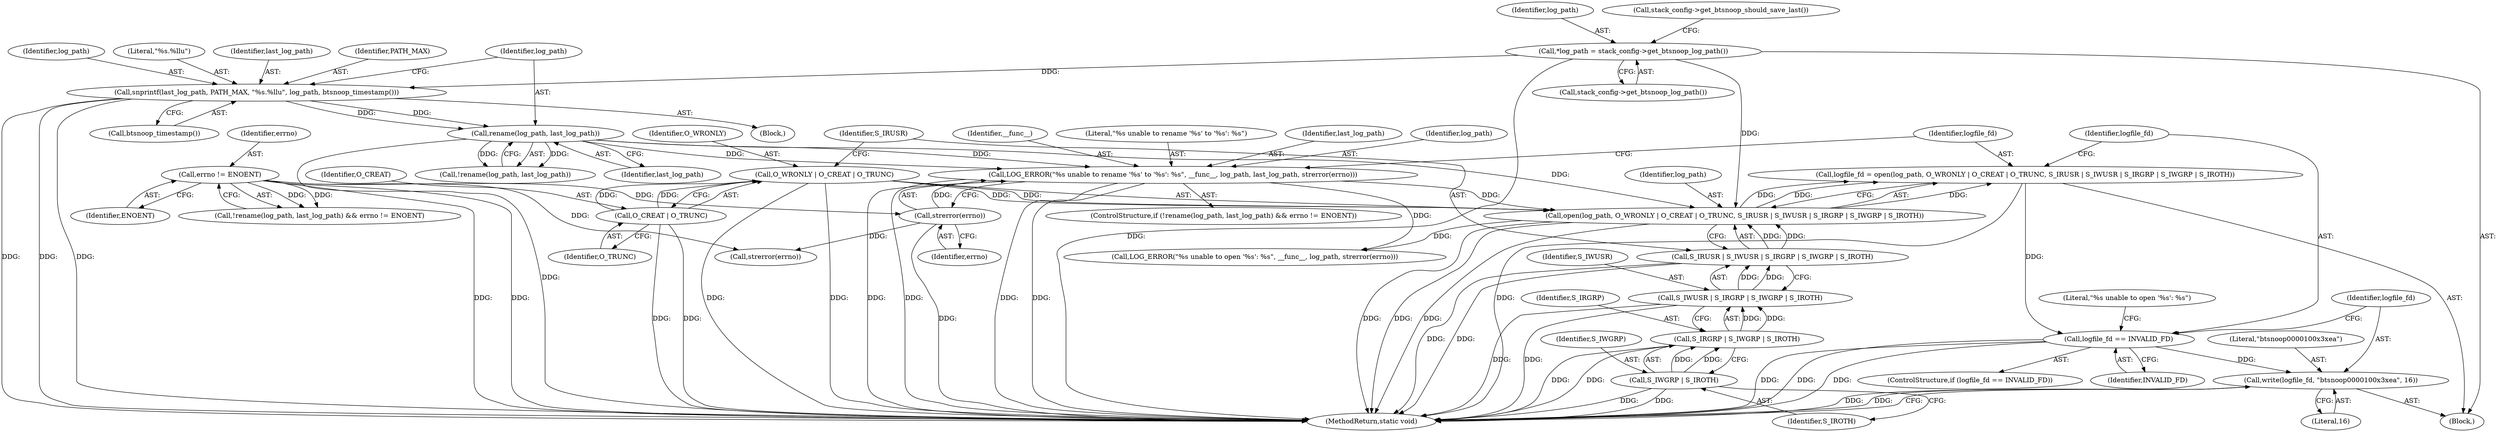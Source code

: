 digraph "0_Android_472271b153c5dc53c28beac55480a8d8434b2d5c_50@API" {
"1000185" [label="(Call,write(logfile_fd, \"btsnoop\0\0\0\0\1\0\0\x3\xea\", 16))"];
"1000171" [label="(Call,logfile_fd == INVALID_FD)"];
"1000152" [label="(Call,logfile_fd = open(log_path, O_WRONLY | O_CREAT | O_TRUNC, S_IRUSR | S_IWUSR | S_IRGRP | S_IWGRP | S_IROTH))"];
"1000154" [label="(Call,open(log_path, O_WRONLY | O_CREAT | O_TRUNC, S_IRUSR | S_IWUSR | S_IRGRP | S_IWGRP | S_IROTH))"];
"1000139" [label="(Call,rename(log_path, last_log_path))"];
"1000130" [label="(Call,snprintf(last_log_path, PATH_MAX, \"%s.%llu\", log_path, btsnoop_timestamp()))"];
"1000123" [label="(Call,*log_path = stack_config->get_btsnoop_log_path())"];
"1000145" [label="(Call,LOG_ERROR(\"%s unable to rename '%s' to '%s': %s\", __func__, log_path, last_log_path, strerror(errno)))"];
"1000150" [label="(Call,strerror(errno))"];
"1000142" [label="(Call,errno != ENOENT)"];
"1000156" [label="(Call,O_WRONLY | O_CREAT | O_TRUNC)"];
"1000158" [label="(Call,O_CREAT | O_TRUNC)"];
"1000161" [label="(Call,S_IRUSR | S_IWUSR | S_IRGRP | S_IWGRP | S_IROTH)"];
"1000163" [label="(Call,S_IWUSR | S_IRGRP | S_IWGRP | S_IROTH)"];
"1000165" [label="(Call,S_IRGRP | S_IWGRP | S_IROTH)"];
"1000167" [label="(Call,S_IWGRP | S_IROTH)"];
"1000142" [label="(Call,errno != ENOENT)"];
"1000170" [label="(ControlStructure,if (logfile_fd == INVALID_FD))"];
"1000139" [label="(Call,rename(log_path, last_log_path))"];
"1000175" [label="(Call,LOG_ERROR(\"%s unable to open '%s': %s\", __func__, log_path, strerror(errno)))"];
"1000130" [label="(Call,snprintf(last_log_path, PATH_MAX, \"%s.%llu\", log_path, btsnoop_timestamp()))"];
"1000161" [label="(Call,S_IRUSR | S_IWUSR | S_IRGRP | S_IWGRP | S_IROTH)"];
"1000149" [label="(Identifier,last_log_path)"];
"1000158" [label="(Call,O_CREAT | O_TRUNC)"];
"1000165" [label="(Call,S_IRGRP | S_IWGRP | S_IROTH)"];
"1000163" [label="(Call,S_IWUSR | S_IRGRP | S_IWGRP | S_IROTH)"];
"1000169" [label="(Identifier,S_IROTH)"];
"1000160" [label="(Identifier,O_TRUNC)"];
"1000172" [label="(Identifier,logfile_fd)"];
"1000162" [label="(Identifier,S_IRUSR)"];
"1000159" [label="(Identifier,O_CREAT)"];
"1000120" [label="(Block,)"];
"1000132" [label="(Identifier,PATH_MAX)"];
"1000125" [label="(Call,stack_config->get_btsnoop_log_path())"];
"1000156" [label="(Call,O_WRONLY | O_CREAT | O_TRUNC)"];
"1000201" [label="(MethodReturn,static void)"];
"1000167" [label="(Call,S_IWGRP | S_IROTH)"];
"1000148" [label="(Identifier,log_path)"];
"1000143" [label="(Identifier,errno)"];
"1000157" [label="(Identifier,O_WRONLY)"];
"1000171" [label="(Call,logfile_fd == INVALID_FD)"];
"1000134" [label="(Identifier,log_path)"];
"1000155" [label="(Identifier,log_path)"];
"1000173" [label="(Identifier,INVALID_FD)"];
"1000144" [label="(Identifier,ENOENT)"];
"1000186" [label="(Identifier,logfile_fd)"];
"1000185" [label="(Call,write(logfile_fd, \"btsnoop\0\0\0\0\1\0\0\x3\xea\", 16))"];
"1000141" [label="(Identifier,last_log_path)"];
"1000176" [label="(Literal,\"%s unable to open '%s': %s\")"];
"1000147" [label="(Identifier,__func__)"];
"1000150" [label="(Call,strerror(errno))"];
"1000135" [label="(Call,btsnoop_timestamp())"];
"1000166" [label="(Identifier,S_IRGRP)"];
"1000123" [label="(Call,*log_path = stack_config->get_btsnoop_log_path())"];
"1000128" [label="(Block,)"];
"1000124" [label="(Identifier,log_path)"];
"1000136" [label="(ControlStructure,if (!rename(log_path, last_log_path) && errno != ENOENT))"];
"1000168" [label="(Identifier,S_IWGRP)"];
"1000133" [label="(Literal,\"%s.%llu\")"];
"1000187" [label="(Literal,\"btsnoop\0\0\0\0\1\0\0\x3\xea\")"];
"1000188" [label="(Literal,16)"];
"1000152" [label="(Call,logfile_fd = open(log_path, O_WRONLY | O_CREAT | O_TRUNC, S_IRUSR | S_IWUSR | S_IRGRP | S_IWGRP | S_IROTH))"];
"1000138" [label="(Call,!rename(log_path, last_log_path))"];
"1000127" [label="(Call,stack_config->get_btsnoop_should_save_last())"];
"1000164" [label="(Identifier,S_IWUSR)"];
"1000154" [label="(Call,open(log_path, O_WRONLY | O_CREAT | O_TRUNC, S_IRUSR | S_IWUSR | S_IRGRP | S_IWGRP | S_IROTH))"];
"1000131" [label="(Identifier,last_log_path)"];
"1000179" [label="(Call,strerror(errno))"];
"1000137" [label="(Call,!rename(log_path, last_log_path) && errno != ENOENT)"];
"1000146" [label="(Literal,\"%s unable to rename '%s' to '%s': %s\")"];
"1000140" [label="(Identifier,log_path)"];
"1000153" [label="(Identifier,logfile_fd)"];
"1000145" [label="(Call,LOG_ERROR(\"%s unable to rename '%s' to '%s': %s\", __func__, log_path, last_log_path, strerror(errno)))"];
"1000151" [label="(Identifier,errno)"];
"1000185" -> "1000120"  [label="AST: "];
"1000185" -> "1000188"  [label="CFG: "];
"1000186" -> "1000185"  [label="AST: "];
"1000187" -> "1000185"  [label="AST: "];
"1000188" -> "1000185"  [label="AST: "];
"1000201" -> "1000185"  [label="CFG: "];
"1000185" -> "1000201"  [label="DDG: "];
"1000185" -> "1000201"  [label="DDG: "];
"1000171" -> "1000185"  [label="DDG: "];
"1000171" -> "1000170"  [label="AST: "];
"1000171" -> "1000173"  [label="CFG: "];
"1000172" -> "1000171"  [label="AST: "];
"1000173" -> "1000171"  [label="AST: "];
"1000176" -> "1000171"  [label="CFG: "];
"1000186" -> "1000171"  [label="CFG: "];
"1000171" -> "1000201"  [label="DDG: "];
"1000171" -> "1000201"  [label="DDG: "];
"1000171" -> "1000201"  [label="DDG: "];
"1000152" -> "1000171"  [label="DDG: "];
"1000152" -> "1000120"  [label="AST: "];
"1000152" -> "1000154"  [label="CFG: "];
"1000153" -> "1000152"  [label="AST: "];
"1000154" -> "1000152"  [label="AST: "];
"1000172" -> "1000152"  [label="CFG: "];
"1000152" -> "1000201"  [label="DDG: "];
"1000154" -> "1000152"  [label="DDG: "];
"1000154" -> "1000152"  [label="DDG: "];
"1000154" -> "1000152"  [label="DDG: "];
"1000154" -> "1000161"  [label="CFG: "];
"1000155" -> "1000154"  [label="AST: "];
"1000156" -> "1000154"  [label="AST: "];
"1000161" -> "1000154"  [label="AST: "];
"1000154" -> "1000201"  [label="DDG: "];
"1000154" -> "1000201"  [label="DDG: "];
"1000154" -> "1000201"  [label="DDG: "];
"1000139" -> "1000154"  [label="DDG: "];
"1000145" -> "1000154"  [label="DDG: "];
"1000123" -> "1000154"  [label="DDG: "];
"1000156" -> "1000154"  [label="DDG: "];
"1000156" -> "1000154"  [label="DDG: "];
"1000161" -> "1000154"  [label="DDG: "];
"1000161" -> "1000154"  [label="DDG: "];
"1000154" -> "1000175"  [label="DDG: "];
"1000139" -> "1000138"  [label="AST: "];
"1000139" -> "1000141"  [label="CFG: "];
"1000140" -> "1000139"  [label="AST: "];
"1000141" -> "1000139"  [label="AST: "];
"1000138" -> "1000139"  [label="CFG: "];
"1000139" -> "1000201"  [label="DDG: "];
"1000139" -> "1000138"  [label="DDG: "];
"1000139" -> "1000138"  [label="DDG: "];
"1000130" -> "1000139"  [label="DDG: "];
"1000130" -> "1000139"  [label="DDG: "];
"1000139" -> "1000145"  [label="DDG: "];
"1000139" -> "1000145"  [label="DDG: "];
"1000130" -> "1000128"  [label="AST: "];
"1000130" -> "1000135"  [label="CFG: "];
"1000131" -> "1000130"  [label="AST: "];
"1000132" -> "1000130"  [label="AST: "];
"1000133" -> "1000130"  [label="AST: "];
"1000134" -> "1000130"  [label="AST: "];
"1000135" -> "1000130"  [label="AST: "];
"1000140" -> "1000130"  [label="CFG: "];
"1000130" -> "1000201"  [label="DDG: "];
"1000130" -> "1000201"  [label="DDG: "];
"1000130" -> "1000201"  [label="DDG: "];
"1000123" -> "1000130"  [label="DDG: "];
"1000123" -> "1000120"  [label="AST: "];
"1000123" -> "1000125"  [label="CFG: "];
"1000124" -> "1000123"  [label="AST: "];
"1000125" -> "1000123"  [label="AST: "];
"1000127" -> "1000123"  [label="CFG: "];
"1000123" -> "1000201"  [label="DDG: "];
"1000145" -> "1000136"  [label="AST: "];
"1000145" -> "1000150"  [label="CFG: "];
"1000146" -> "1000145"  [label="AST: "];
"1000147" -> "1000145"  [label="AST: "];
"1000148" -> "1000145"  [label="AST: "];
"1000149" -> "1000145"  [label="AST: "];
"1000150" -> "1000145"  [label="AST: "];
"1000153" -> "1000145"  [label="CFG: "];
"1000145" -> "1000201"  [label="DDG: "];
"1000145" -> "1000201"  [label="DDG: "];
"1000145" -> "1000201"  [label="DDG: "];
"1000145" -> "1000201"  [label="DDG: "];
"1000150" -> "1000145"  [label="DDG: "];
"1000145" -> "1000175"  [label="DDG: "];
"1000150" -> "1000151"  [label="CFG: "];
"1000151" -> "1000150"  [label="AST: "];
"1000150" -> "1000201"  [label="DDG: "];
"1000142" -> "1000150"  [label="DDG: "];
"1000150" -> "1000179"  [label="DDG: "];
"1000142" -> "1000137"  [label="AST: "];
"1000142" -> "1000144"  [label="CFG: "];
"1000143" -> "1000142"  [label="AST: "];
"1000144" -> "1000142"  [label="AST: "];
"1000137" -> "1000142"  [label="CFG: "];
"1000142" -> "1000201"  [label="DDG: "];
"1000142" -> "1000201"  [label="DDG: "];
"1000142" -> "1000137"  [label="DDG: "];
"1000142" -> "1000137"  [label="DDG: "];
"1000142" -> "1000179"  [label="DDG: "];
"1000156" -> "1000158"  [label="CFG: "];
"1000157" -> "1000156"  [label="AST: "];
"1000158" -> "1000156"  [label="AST: "];
"1000162" -> "1000156"  [label="CFG: "];
"1000156" -> "1000201"  [label="DDG: "];
"1000156" -> "1000201"  [label="DDG: "];
"1000158" -> "1000156"  [label="DDG: "];
"1000158" -> "1000156"  [label="DDG: "];
"1000158" -> "1000160"  [label="CFG: "];
"1000159" -> "1000158"  [label="AST: "];
"1000160" -> "1000158"  [label="AST: "];
"1000158" -> "1000201"  [label="DDG: "];
"1000158" -> "1000201"  [label="DDG: "];
"1000161" -> "1000163"  [label="CFG: "];
"1000162" -> "1000161"  [label="AST: "];
"1000163" -> "1000161"  [label="AST: "];
"1000161" -> "1000201"  [label="DDG: "];
"1000161" -> "1000201"  [label="DDG: "];
"1000163" -> "1000161"  [label="DDG: "];
"1000163" -> "1000161"  [label="DDG: "];
"1000163" -> "1000165"  [label="CFG: "];
"1000164" -> "1000163"  [label="AST: "];
"1000165" -> "1000163"  [label="AST: "];
"1000163" -> "1000201"  [label="DDG: "];
"1000163" -> "1000201"  [label="DDG: "];
"1000165" -> "1000163"  [label="DDG: "];
"1000165" -> "1000163"  [label="DDG: "];
"1000165" -> "1000167"  [label="CFG: "];
"1000166" -> "1000165"  [label="AST: "];
"1000167" -> "1000165"  [label="AST: "];
"1000165" -> "1000201"  [label="DDG: "];
"1000165" -> "1000201"  [label="DDG: "];
"1000167" -> "1000165"  [label="DDG: "];
"1000167" -> "1000165"  [label="DDG: "];
"1000167" -> "1000169"  [label="CFG: "];
"1000168" -> "1000167"  [label="AST: "];
"1000169" -> "1000167"  [label="AST: "];
"1000167" -> "1000201"  [label="DDG: "];
"1000167" -> "1000201"  [label="DDG: "];
}
